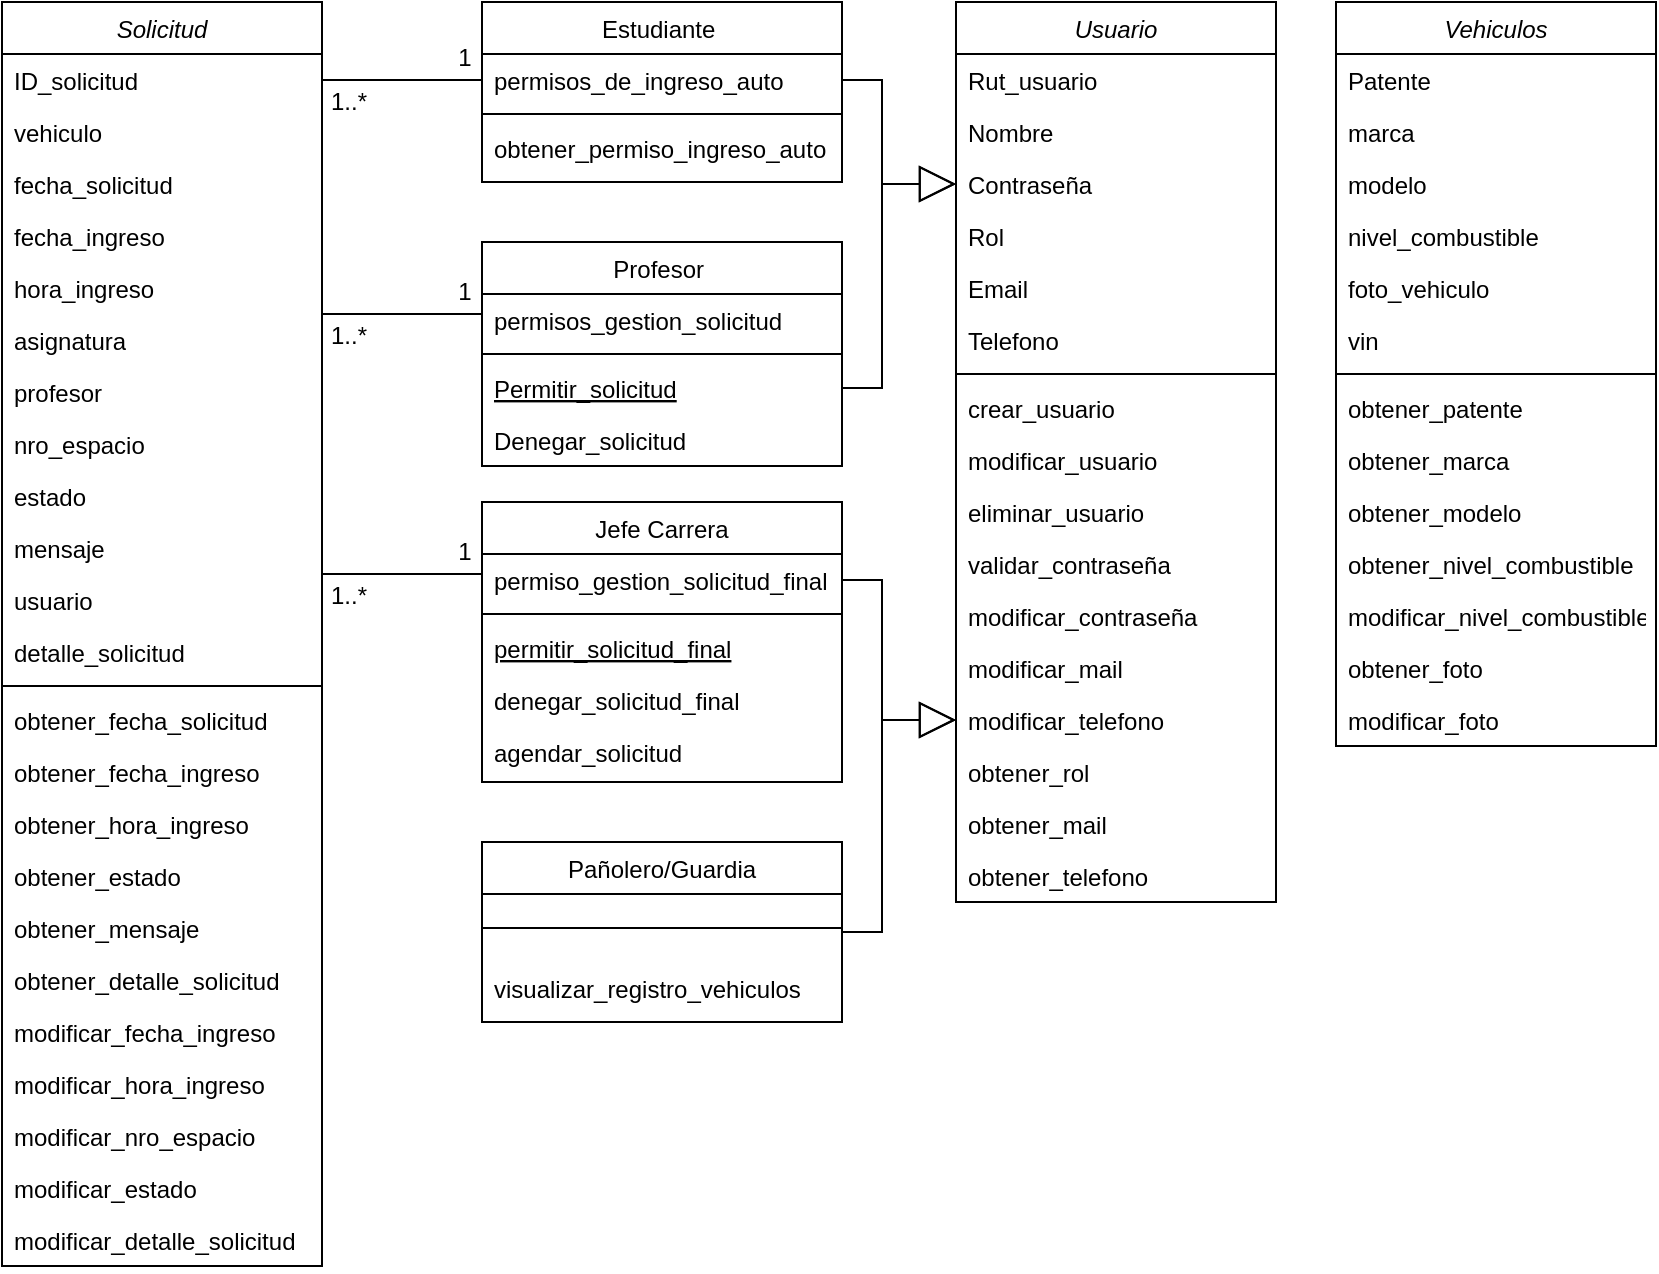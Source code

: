 <mxfile version="24.7.8">
  <diagram id="C5RBs43oDa-KdzZeNtuy" name="Page-1">
    <mxGraphModel dx="373" dy="387" grid="1" gridSize="10" guides="1" tooltips="1" connect="1" arrows="1" fold="1" page="1" pageScale="1" pageWidth="827" pageHeight="1169" math="0" shadow="0">
      <root>
        <mxCell id="WIyWlLk6GJQsqaUBKTNV-0" />
        <mxCell id="WIyWlLk6GJQsqaUBKTNV-1" parent="WIyWlLk6GJQsqaUBKTNV-0" />
        <mxCell id="zkfFHV4jXpPFQw0GAbJ--0" value="Usuario" style="swimlane;fontStyle=2;align=center;verticalAlign=top;childLayout=stackLayout;horizontal=1;startSize=26;horizontalStack=0;resizeParent=1;resizeLast=0;collapsible=1;marginBottom=0;rounded=0;shadow=0;strokeWidth=1;" parent="WIyWlLk6GJQsqaUBKTNV-1" vertex="1">
          <mxGeometry x="477" width="160" height="450" as="geometry">
            <mxRectangle x="230" y="140" width="160" height="26" as="alternateBounds" />
          </mxGeometry>
        </mxCell>
        <mxCell id="zkfFHV4jXpPFQw0GAbJ--1" value="Rut_usuario" style="text;align=left;verticalAlign=top;spacingLeft=4;spacingRight=4;overflow=hidden;rotatable=0;points=[[0,0.5],[1,0.5]];portConstraint=eastwest;" parent="zkfFHV4jXpPFQw0GAbJ--0" vertex="1">
          <mxGeometry y="26" width="160" height="26" as="geometry" />
        </mxCell>
        <mxCell id="zkfFHV4jXpPFQw0GAbJ--2" value="Nombre" style="text;align=left;verticalAlign=top;spacingLeft=4;spacingRight=4;overflow=hidden;rotatable=0;points=[[0,0.5],[1,0.5]];portConstraint=eastwest;rounded=0;shadow=0;html=0;" parent="zkfFHV4jXpPFQw0GAbJ--0" vertex="1">
          <mxGeometry y="52" width="160" height="26" as="geometry" />
        </mxCell>
        <mxCell id="zkfFHV4jXpPFQw0GAbJ--3" value="Contraseña" style="text;align=left;verticalAlign=top;spacingLeft=4;spacingRight=4;overflow=hidden;rotatable=0;points=[[0,0.5],[1,0.5]];portConstraint=eastwest;rounded=0;shadow=0;html=0;" parent="zkfFHV4jXpPFQw0GAbJ--0" vertex="1">
          <mxGeometry y="78" width="160" height="26" as="geometry" />
        </mxCell>
        <mxCell id="AEPmpZOli4dW2N7cKXhk-6" value="Rol" style="text;strokeColor=none;fillColor=none;align=left;verticalAlign=top;spacingLeft=4;spacingRight=4;overflow=hidden;rotatable=0;points=[[0,0.5],[1,0.5]];portConstraint=eastwest;whiteSpace=wrap;html=1;" parent="zkfFHV4jXpPFQw0GAbJ--0" vertex="1">
          <mxGeometry y="104" width="160" height="26" as="geometry" />
        </mxCell>
        <mxCell id="AEPmpZOli4dW2N7cKXhk-7" value="Email" style="text;strokeColor=none;fillColor=none;align=left;verticalAlign=top;spacingLeft=4;spacingRight=4;overflow=hidden;rotatable=0;points=[[0,0.5],[1,0.5]];portConstraint=eastwest;whiteSpace=wrap;html=1;" parent="zkfFHV4jXpPFQw0GAbJ--0" vertex="1">
          <mxGeometry y="130" width="160" height="26" as="geometry" />
        </mxCell>
        <mxCell id="AEPmpZOli4dW2N7cKXhk-8" value="Telefono" style="text;strokeColor=none;fillColor=none;align=left;verticalAlign=top;spacingLeft=4;spacingRight=4;overflow=hidden;rotatable=0;points=[[0,0.5],[1,0.5]];portConstraint=eastwest;whiteSpace=wrap;html=1;" parent="zkfFHV4jXpPFQw0GAbJ--0" vertex="1">
          <mxGeometry y="156" width="160" height="26" as="geometry" />
        </mxCell>
        <mxCell id="zkfFHV4jXpPFQw0GAbJ--4" value="" style="line;html=1;strokeWidth=1;align=left;verticalAlign=middle;spacingTop=-1;spacingLeft=3;spacingRight=3;rotatable=0;labelPosition=right;points=[];portConstraint=eastwest;" parent="zkfFHV4jXpPFQw0GAbJ--0" vertex="1">
          <mxGeometry y="182" width="160" height="8" as="geometry" />
        </mxCell>
        <mxCell id="AEPmpZOli4dW2N7cKXhk-19" value="crear_usuario" style="text;align=left;verticalAlign=top;spacingLeft=4;spacingRight=4;overflow=hidden;rotatable=0;points=[[0,0.5],[1,0.5]];portConstraint=eastwest;" parent="zkfFHV4jXpPFQw0GAbJ--0" vertex="1">
          <mxGeometry y="190" width="160" height="26" as="geometry" />
        </mxCell>
        <mxCell id="AEPmpZOli4dW2N7cKXhk-21" value="modificar_usuario" style="text;align=left;verticalAlign=top;spacingLeft=4;spacingRight=4;overflow=hidden;rotatable=0;points=[[0,0.5],[1,0.5]];portConstraint=eastwest;" parent="zkfFHV4jXpPFQw0GAbJ--0" vertex="1">
          <mxGeometry y="216" width="160" height="26" as="geometry" />
        </mxCell>
        <mxCell id="AEPmpZOli4dW2N7cKXhk-24" value="eliminar_usuario" style="text;align=left;verticalAlign=top;spacingLeft=4;spacingRight=4;overflow=hidden;rotatable=0;points=[[0,0.5],[1,0.5]];portConstraint=eastwest;" parent="zkfFHV4jXpPFQw0GAbJ--0" vertex="1">
          <mxGeometry y="242" width="160" height="26" as="geometry" />
        </mxCell>
        <mxCell id="AEPmpZOli4dW2N7cKXhk-25" value="validar_contraseña" style="text;align=left;verticalAlign=top;spacingLeft=4;spacingRight=4;overflow=hidden;rotatable=0;points=[[0,0.5],[1,0.5]];portConstraint=eastwest;" parent="zkfFHV4jXpPFQw0GAbJ--0" vertex="1">
          <mxGeometry y="268" width="160" height="26" as="geometry" />
        </mxCell>
        <mxCell id="AEPmpZOli4dW2N7cKXhk-23" value="modificar_contraseña" style="text;align=left;verticalAlign=top;spacingLeft=4;spacingRight=4;overflow=hidden;rotatable=0;points=[[0,0.5],[1,0.5]];portConstraint=eastwest;" parent="zkfFHV4jXpPFQw0GAbJ--0" vertex="1">
          <mxGeometry y="294" width="160" height="26" as="geometry" />
        </mxCell>
        <mxCell id="AEPmpZOli4dW2N7cKXhk-26" value="modificar_mail" style="text;align=left;verticalAlign=top;spacingLeft=4;spacingRight=4;overflow=hidden;rotatable=0;points=[[0,0.5],[1,0.5]];portConstraint=eastwest;" parent="zkfFHV4jXpPFQw0GAbJ--0" vertex="1">
          <mxGeometry y="320" width="160" height="26" as="geometry" />
        </mxCell>
        <mxCell id="AEPmpZOli4dW2N7cKXhk-27" value="modificar_telefono" style="text;align=left;verticalAlign=top;spacingLeft=4;spacingRight=4;overflow=hidden;rotatable=0;points=[[0,0.5],[1,0.5]];portConstraint=eastwest;" parent="zkfFHV4jXpPFQw0GAbJ--0" vertex="1">
          <mxGeometry y="346" width="160" height="26" as="geometry" />
        </mxCell>
        <mxCell id="AEPmpZOli4dW2N7cKXhk-20" value="obtener_rol" style="text;align=left;verticalAlign=top;spacingLeft=4;spacingRight=4;overflow=hidden;rotatable=0;points=[[0,0.5],[1,0.5]];portConstraint=eastwest;" parent="zkfFHV4jXpPFQw0GAbJ--0" vertex="1">
          <mxGeometry y="372" width="160" height="26" as="geometry" />
        </mxCell>
        <mxCell id="AEPmpZOli4dW2N7cKXhk-22" value="obtener_mail" style="text;align=left;verticalAlign=top;spacingLeft=4;spacingRight=4;overflow=hidden;rotatable=0;points=[[0,0.5],[1,0.5]];portConstraint=eastwest;" parent="zkfFHV4jXpPFQw0GAbJ--0" vertex="1">
          <mxGeometry y="398" width="160" height="26" as="geometry" />
        </mxCell>
        <mxCell id="zkfFHV4jXpPFQw0GAbJ--5" value="obtener_telefono" style="text;align=left;verticalAlign=top;spacingLeft=4;spacingRight=4;overflow=hidden;rotatable=0;points=[[0,0.5],[1,0.5]];portConstraint=eastwest;" parent="zkfFHV4jXpPFQw0GAbJ--0" vertex="1">
          <mxGeometry y="424" width="160" height="26" as="geometry" />
        </mxCell>
        <mxCell id="zkfFHV4jXpPFQw0GAbJ--6" value="Profesor " style="swimlane;fontStyle=0;align=center;verticalAlign=top;childLayout=stackLayout;horizontal=1;startSize=26;horizontalStack=0;resizeParent=1;resizeLast=0;collapsible=1;marginBottom=0;rounded=0;shadow=0;strokeWidth=1;" parent="WIyWlLk6GJQsqaUBKTNV-1" vertex="1">
          <mxGeometry x="240" y="120" width="180" height="112" as="geometry">
            <mxRectangle x="130" y="380" width="160" height="26" as="alternateBounds" />
          </mxGeometry>
        </mxCell>
        <mxCell id="zkfFHV4jXpPFQw0GAbJ--7" value="permisos_gestion_solicitud" style="text;align=left;verticalAlign=top;spacingLeft=4;spacingRight=4;overflow=hidden;rotatable=0;points=[[0,0.5],[1,0.5]];portConstraint=eastwest;" parent="zkfFHV4jXpPFQw0GAbJ--6" vertex="1">
          <mxGeometry y="26" width="180" height="26" as="geometry" />
        </mxCell>
        <mxCell id="zkfFHV4jXpPFQw0GAbJ--9" value="" style="line;html=1;strokeWidth=1;align=left;verticalAlign=middle;spacingTop=-1;spacingLeft=3;spacingRight=3;rotatable=0;labelPosition=right;points=[];portConstraint=eastwest;" parent="zkfFHV4jXpPFQw0GAbJ--6" vertex="1">
          <mxGeometry y="52" width="180" height="8" as="geometry" />
        </mxCell>
        <mxCell id="zkfFHV4jXpPFQw0GAbJ--10" value="Permitir_solicitud" style="text;align=left;verticalAlign=top;spacingLeft=4;spacingRight=4;overflow=hidden;rotatable=0;points=[[0,0.5],[1,0.5]];portConstraint=eastwest;fontStyle=4" parent="zkfFHV4jXpPFQw0GAbJ--6" vertex="1">
          <mxGeometry y="60" width="180" height="26" as="geometry" />
        </mxCell>
        <mxCell id="zkfFHV4jXpPFQw0GAbJ--11" value="Denegar_solicitud" style="text;align=left;verticalAlign=top;spacingLeft=4;spacingRight=4;overflow=hidden;rotatable=0;points=[[0,0.5],[1,0.5]];portConstraint=eastwest;" parent="zkfFHV4jXpPFQw0GAbJ--6" vertex="1">
          <mxGeometry y="86" width="180" height="26" as="geometry" />
        </mxCell>
        <mxCell id="zkfFHV4jXpPFQw0GAbJ--13" value="Pañolero/Guardia" style="swimlane;fontStyle=0;align=center;verticalAlign=top;childLayout=stackLayout;horizontal=1;startSize=26;horizontalStack=0;resizeParent=1;resizeLast=0;collapsible=1;marginBottom=0;rounded=0;shadow=0;strokeWidth=1;" parent="WIyWlLk6GJQsqaUBKTNV-1" vertex="1">
          <mxGeometry x="240" y="420" width="180" height="90" as="geometry">
            <mxRectangle x="340" y="380" width="170" height="26" as="alternateBounds" />
          </mxGeometry>
        </mxCell>
        <mxCell id="zkfFHV4jXpPFQw0GAbJ--15" value="" style="line;html=1;strokeWidth=1;align=left;verticalAlign=middle;spacingTop=-1;spacingLeft=3;spacingRight=3;rotatable=0;labelPosition=right;points=[];portConstraint=eastwest;" parent="zkfFHV4jXpPFQw0GAbJ--13" vertex="1">
          <mxGeometry y="26" width="180" height="34" as="geometry" />
        </mxCell>
        <mxCell id="AEPmpZOli4dW2N7cKXhk-40" value="visualizar_registro_vehiculos" style="text;align=left;verticalAlign=top;spacingLeft=4;spacingRight=4;overflow=hidden;rotatable=0;points=[[0,0.5],[1,0.5]];portConstraint=eastwest;" parent="zkfFHV4jXpPFQw0GAbJ--13" vertex="1">
          <mxGeometry y="60" width="180" height="26" as="geometry" />
        </mxCell>
        <mxCell id="zkfFHV4jXpPFQw0GAbJ--17" value="Estudiante " style="swimlane;fontStyle=0;align=center;verticalAlign=top;childLayout=stackLayout;horizontal=1;startSize=26;horizontalStack=0;resizeParent=1;resizeLast=0;collapsible=1;marginBottom=0;rounded=0;shadow=0;strokeWidth=1;" parent="WIyWlLk6GJQsqaUBKTNV-1" vertex="1">
          <mxGeometry x="240" width="180" height="90" as="geometry">
            <mxRectangle x="550" y="140" width="160" height="26" as="alternateBounds" />
          </mxGeometry>
        </mxCell>
        <mxCell id="zkfFHV4jXpPFQw0GAbJ--22" value="permisos_de_ingreso_auto" style="text;align=left;verticalAlign=top;spacingLeft=4;spacingRight=4;overflow=hidden;rotatable=0;points=[[0,0.5],[1,0.5]];portConstraint=eastwest;rounded=0;shadow=0;html=0;" parent="zkfFHV4jXpPFQw0GAbJ--17" vertex="1">
          <mxGeometry y="26" width="180" height="26" as="geometry" />
        </mxCell>
        <mxCell id="zkfFHV4jXpPFQw0GAbJ--23" value="" style="line;html=1;strokeWidth=1;align=left;verticalAlign=middle;spacingTop=-1;spacingLeft=3;spacingRight=3;rotatable=0;labelPosition=right;points=[];portConstraint=eastwest;" parent="zkfFHV4jXpPFQw0GAbJ--17" vertex="1">
          <mxGeometry y="52" width="180" height="8" as="geometry" />
        </mxCell>
        <mxCell id="zkfFHV4jXpPFQw0GAbJ--25" value="obtener_permiso_ingreso_auto" style="text;align=left;verticalAlign=top;spacingLeft=4;spacingRight=4;overflow=hidden;rotatable=0;points=[[0,0.5],[1,0.5]];portConstraint=eastwest;" parent="zkfFHV4jXpPFQw0GAbJ--17" vertex="1">
          <mxGeometry y="60" width="180" height="26" as="geometry" />
        </mxCell>
        <mxCell id="AEPmpZOli4dW2N7cKXhk-4" value="" style="endArrow=block;endSize=16;endFill=0;html=1;rounded=0;exitX=1;exitY=0.5;exitDx=0;exitDy=0;entryX=0;entryY=0.5;entryDx=0;entryDy=0;edgeStyle=orthogonalEdgeStyle;" parent="WIyWlLk6GJQsqaUBKTNV-1" source="zkfFHV4jXpPFQw0GAbJ--22" target="zkfFHV4jXpPFQw0GAbJ--3" edge="1">
          <mxGeometry width="160" relative="1" as="geometry">
            <mxPoint x="357" y="39" as="sourcePoint" />
            <mxPoint x="637" y="300" as="targetPoint" />
            <Array as="points">
              <mxPoint x="440" y="39" />
              <mxPoint x="440" y="91" />
            </Array>
          </mxGeometry>
        </mxCell>
        <mxCell id="AEPmpZOli4dW2N7cKXhk-31" value="Jefe Carrera" style="swimlane;fontStyle=0;align=center;verticalAlign=top;childLayout=stackLayout;horizontal=1;startSize=26;horizontalStack=0;resizeParent=1;resizeLast=0;collapsible=1;marginBottom=0;rounded=0;shadow=0;strokeWidth=1;" parent="WIyWlLk6GJQsqaUBKTNV-1" vertex="1">
          <mxGeometry x="240" y="250" width="180" height="140" as="geometry">
            <mxRectangle x="130" y="380" width="160" height="26" as="alternateBounds" />
          </mxGeometry>
        </mxCell>
        <mxCell id="AEPmpZOli4dW2N7cKXhk-32" value="permiso_gestion_solicitud_final" style="text;align=left;verticalAlign=top;spacingLeft=4;spacingRight=4;overflow=hidden;rotatable=0;points=[[0,0.5],[1,0.5]];portConstraint=eastwest;" parent="AEPmpZOli4dW2N7cKXhk-31" vertex="1">
          <mxGeometry y="26" width="180" height="26" as="geometry" />
        </mxCell>
        <mxCell id="AEPmpZOli4dW2N7cKXhk-33" value="" style="line;html=1;strokeWidth=1;align=left;verticalAlign=middle;spacingTop=-1;spacingLeft=3;spacingRight=3;rotatable=0;labelPosition=right;points=[];portConstraint=eastwest;" parent="AEPmpZOli4dW2N7cKXhk-31" vertex="1">
          <mxGeometry y="52" width="180" height="8" as="geometry" />
        </mxCell>
        <mxCell id="AEPmpZOli4dW2N7cKXhk-34" value="permitir_solicitud_final" style="text;align=left;verticalAlign=top;spacingLeft=4;spacingRight=4;overflow=hidden;rotatable=0;points=[[0,0.5],[1,0.5]];portConstraint=eastwest;fontStyle=4" parent="AEPmpZOli4dW2N7cKXhk-31" vertex="1">
          <mxGeometry y="60" width="180" height="26" as="geometry" />
        </mxCell>
        <mxCell id="AEPmpZOli4dW2N7cKXhk-35" value="denegar_solicitud_final" style="text;align=left;verticalAlign=top;spacingLeft=4;spacingRight=4;overflow=hidden;rotatable=0;points=[[0,0.5],[1,0.5]];portConstraint=eastwest;" parent="AEPmpZOli4dW2N7cKXhk-31" vertex="1">
          <mxGeometry y="86" width="180" height="26" as="geometry" />
        </mxCell>
        <mxCell id="AEPmpZOli4dW2N7cKXhk-37" value="agendar_solicitud" style="text;align=left;verticalAlign=top;spacingLeft=4;spacingRight=4;overflow=hidden;rotatable=0;points=[[0,0.5],[1,0.5]];portConstraint=eastwest;" parent="AEPmpZOli4dW2N7cKXhk-31" vertex="1">
          <mxGeometry y="112" width="180" height="26" as="geometry" />
        </mxCell>
        <mxCell id="AEPmpZOli4dW2N7cKXhk-38" value="" style="endArrow=block;endSize=16;endFill=0;html=1;rounded=0;entryX=0;entryY=0.5;entryDx=0;entryDy=0;exitX=1;exitY=0.5;exitDx=0;exitDy=0;edgeStyle=orthogonalEdgeStyle;" parent="WIyWlLk6GJQsqaUBKTNV-1" source="AEPmpZOli4dW2N7cKXhk-32" target="AEPmpZOli4dW2N7cKXhk-27" edge="1">
          <mxGeometry width="160" relative="1" as="geometry">
            <mxPoint x="377" y="346" as="sourcePoint" />
            <mxPoint x="537" y="346" as="targetPoint" />
            <Array as="points">
              <mxPoint x="440" y="289" />
              <mxPoint x="440" y="359" />
            </Array>
          </mxGeometry>
        </mxCell>
        <mxCell id="AEPmpZOli4dW2N7cKXhk-41" value="" style="endArrow=block;endSize=16;endFill=0;html=1;rounded=0;exitX=1;exitY=0.5;exitDx=0;exitDy=0;entryX=0;entryY=0.5;entryDx=0;entryDy=0;edgeStyle=orthogonalEdgeStyle;" parent="WIyWlLk6GJQsqaUBKTNV-1" source="zkfFHV4jXpPFQw0GAbJ--13" target="AEPmpZOli4dW2N7cKXhk-27" edge="1">
          <mxGeometry width="160" relative="1" as="geometry">
            <mxPoint x="397" y="490" as="sourcePoint" />
            <mxPoint x="557" y="490" as="targetPoint" />
            <Array as="points">
              <mxPoint x="440" y="465" />
              <mxPoint x="440" y="359" />
            </Array>
          </mxGeometry>
        </mxCell>
        <mxCell id="AEPmpZOli4dW2N7cKXhk-61" value="Solicitud" style="swimlane;fontStyle=2;align=center;verticalAlign=top;childLayout=stackLayout;horizontal=1;startSize=26;horizontalStack=0;resizeParent=1;resizeLast=0;collapsible=1;marginBottom=0;rounded=0;shadow=0;strokeWidth=1;" parent="WIyWlLk6GJQsqaUBKTNV-1" vertex="1">
          <mxGeometry width="160" height="632" as="geometry">
            <mxRectangle x="230" y="140" width="160" height="26" as="alternateBounds" />
          </mxGeometry>
        </mxCell>
        <mxCell id="AEPmpZOli4dW2N7cKXhk-62" value="ID_solicitud " style="text;align=left;verticalAlign=top;spacingLeft=4;spacingRight=4;overflow=hidden;rotatable=0;points=[[0,0.5],[1,0.5]];portConstraint=eastwest;" parent="AEPmpZOli4dW2N7cKXhk-61" vertex="1">
          <mxGeometry y="26" width="160" height="26" as="geometry" />
        </mxCell>
        <mxCell id="AEPmpZOli4dW2N7cKXhk-63" value="vehiculo" style="text;align=left;verticalAlign=top;spacingLeft=4;spacingRight=4;overflow=hidden;rotatable=0;points=[[0,0.5],[1,0.5]];portConstraint=eastwest;rounded=0;shadow=0;html=0;" parent="AEPmpZOli4dW2N7cKXhk-61" vertex="1">
          <mxGeometry y="52" width="160" height="26" as="geometry" />
        </mxCell>
        <mxCell id="AEPmpZOli4dW2N7cKXhk-64" value="fecha_solicitud" style="text;align=left;verticalAlign=top;spacingLeft=4;spacingRight=4;overflow=hidden;rotatable=0;points=[[0,0.5],[1,0.5]];portConstraint=eastwest;rounded=0;shadow=0;html=0;" parent="AEPmpZOli4dW2N7cKXhk-61" vertex="1">
          <mxGeometry y="78" width="160" height="26" as="geometry" />
        </mxCell>
        <mxCell id="AEPmpZOli4dW2N7cKXhk-66" value="fecha_ingreso" style="text;strokeColor=none;fillColor=none;align=left;verticalAlign=top;spacingLeft=4;spacingRight=4;overflow=hidden;rotatable=0;points=[[0,0.5],[1,0.5]];portConstraint=eastwest;whiteSpace=wrap;html=1;" parent="AEPmpZOli4dW2N7cKXhk-61" vertex="1">
          <mxGeometry y="104" width="160" height="26" as="geometry" />
        </mxCell>
        <mxCell id="AEPmpZOli4dW2N7cKXhk-104" value="hora_ingreso" style="text;strokeColor=none;fillColor=none;align=left;verticalAlign=top;spacingLeft=4;spacingRight=4;overflow=hidden;rotatable=0;points=[[0,0.5],[1,0.5]];portConstraint=eastwest;whiteSpace=wrap;html=1;" parent="AEPmpZOli4dW2N7cKXhk-61" vertex="1">
          <mxGeometry y="130" width="160" height="26" as="geometry" />
        </mxCell>
        <mxCell id="AEPmpZOli4dW2N7cKXhk-65" value="asignatura" style="text;strokeColor=none;fillColor=none;align=left;verticalAlign=top;spacingLeft=4;spacingRight=4;overflow=hidden;rotatable=0;points=[[0,0.5],[1,0.5]];portConstraint=eastwest;whiteSpace=wrap;html=1;" parent="AEPmpZOli4dW2N7cKXhk-61" vertex="1">
          <mxGeometry y="156" width="160" height="26" as="geometry" />
        </mxCell>
        <mxCell id="AEPmpZOli4dW2N7cKXhk-101" value="profesor" style="text;strokeColor=none;fillColor=none;align=left;verticalAlign=top;spacingLeft=4;spacingRight=4;overflow=hidden;rotatable=0;points=[[0,0.5],[1,0.5]];portConstraint=eastwest;whiteSpace=wrap;html=1;" parent="AEPmpZOli4dW2N7cKXhk-61" vertex="1">
          <mxGeometry y="182" width="160" height="26" as="geometry" />
        </mxCell>
        <mxCell id="AEPmpZOli4dW2N7cKXhk-102" value="nro_espacio" style="text;strokeColor=none;fillColor=none;align=left;verticalAlign=top;spacingLeft=4;spacingRight=4;overflow=hidden;rotatable=0;points=[[0,0.5],[1,0.5]];portConstraint=eastwest;whiteSpace=wrap;html=1;" parent="AEPmpZOli4dW2N7cKXhk-61" vertex="1">
          <mxGeometry y="208" width="160" height="26" as="geometry" />
        </mxCell>
        <mxCell id="AEPmpZOli4dW2N7cKXhk-100" value="estado" style="text;strokeColor=none;fillColor=none;align=left;verticalAlign=top;spacingLeft=4;spacingRight=4;overflow=hidden;rotatable=0;points=[[0,0.5],[1,0.5]];portConstraint=eastwest;whiteSpace=wrap;html=1;" parent="AEPmpZOli4dW2N7cKXhk-61" vertex="1">
          <mxGeometry y="234" width="160" height="26" as="geometry" />
        </mxCell>
        <mxCell id="AEPmpZOli4dW2N7cKXhk-99" value="mensaje" style="text;strokeColor=none;fillColor=none;align=left;verticalAlign=top;spacingLeft=4;spacingRight=4;overflow=hidden;rotatable=0;points=[[0,0.5],[1,0.5]];portConstraint=eastwest;whiteSpace=wrap;html=1;" parent="AEPmpZOli4dW2N7cKXhk-61" vertex="1">
          <mxGeometry y="260" width="160" height="26" as="geometry" />
        </mxCell>
        <mxCell id="AEPmpZOli4dW2N7cKXhk-103" value="usuario" style="text;strokeColor=none;fillColor=none;align=left;verticalAlign=top;spacingLeft=4;spacingRight=4;overflow=hidden;rotatable=0;points=[[0,0.5],[1,0.5]];portConstraint=eastwest;whiteSpace=wrap;html=1;" parent="AEPmpZOli4dW2N7cKXhk-61" vertex="1">
          <mxGeometry y="286" width="160" height="26" as="geometry" />
        </mxCell>
        <mxCell id="AEPmpZOli4dW2N7cKXhk-67" value="detalle_solicitud" style="text;strokeColor=none;fillColor=none;align=left;verticalAlign=top;spacingLeft=4;spacingRight=4;overflow=hidden;rotatable=0;points=[[0,0.5],[1,0.5]];portConstraint=eastwest;whiteSpace=wrap;html=1;" parent="AEPmpZOli4dW2N7cKXhk-61" vertex="1">
          <mxGeometry y="312" width="160" height="26" as="geometry" />
        </mxCell>
        <mxCell id="AEPmpZOli4dW2N7cKXhk-69" value="" style="line;html=1;strokeWidth=1;align=left;verticalAlign=middle;spacingTop=-1;spacingLeft=3;spacingRight=3;rotatable=0;labelPosition=right;points=[];portConstraint=eastwest;" parent="AEPmpZOli4dW2N7cKXhk-61" vertex="1">
          <mxGeometry y="338" width="160" height="8" as="geometry" />
        </mxCell>
        <mxCell id="AEPmpZOli4dW2N7cKXhk-72" value="obtener_fecha_solicitud" style="text;align=left;verticalAlign=top;spacingLeft=4;spacingRight=4;overflow=hidden;rotatable=0;points=[[0,0.5],[1,0.5]];portConstraint=eastwest;" parent="AEPmpZOli4dW2N7cKXhk-61" vertex="1">
          <mxGeometry y="346" width="160" height="26" as="geometry" />
        </mxCell>
        <mxCell id="AEPmpZOli4dW2N7cKXhk-70" value="obtener_fecha_ingreso" style="text;align=left;verticalAlign=top;spacingLeft=4;spacingRight=4;overflow=hidden;rotatable=0;points=[[0,0.5],[1,0.5]];portConstraint=eastwest;" parent="AEPmpZOli4dW2N7cKXhk-61" vertex="1">
          <mxGeometry y="372" width="160" height="26" as="geometry" />
        </mxCell>
        <mxCell id="AEPmpZOli4dW2N7cKXhk-71" value="obtener_hora_ingreso" style="text;align=left;verticalAlign=top;spacingLeft=4;spacingRight=4;overflow=hidden;rotatable=0;points=[[0,0.5],[1,0.5]];portConstraint=eastwest;" parent="AEPmpZOli4dW2N7cKXhk-61" vertex="1">
          <mxGeometry y="398" width="160" height="26" as="geometry" />
        </mxCell>
        <mxCell id="AEPmpZOli4dW2N7cKXhk-73" value="obtener_estado" style="text;align=left;verticalAlign=top;spacingLeft=4;spacingRight=4;overflow=hidden;rotatable=0;points=[[0,0.5],[1,0.5]];portConstraint=eastwest;" parent="AEPmpZOli4dW2N7cKXhk-61" vertex="1">
          <mxGeometry y="424" width="160" height="26" as="geometry" />
        </mxCell>
        <mxCell id="AEPmpZOli4dW2N7cKXhk-74" value="obtener_mensaje" style="text;align=left;verticalAlign=top;spacingLeft=4;spacingRight=4;overflow=hidden;rotatable=0;points=[[0,0.5],[1,0.5]];portConstraint=eastwest;" parent="AEPmpZOli4dW2N7cKXhk-61" vertex="1">
          <mxGeometry y="450" width="160" height="26" as="geometry" />
        </mxCell>
        <mxCell id="AEPmpZOli4dW2N7cKXhk-75" value="obtener_detalle_solicitud" style="text;align=left;verticalAlign=top;spacingLeft=4;spacingRight=4;overflow=hidden;rotatable=0;points=[[0,0.5],[1,0.5]];portConstraint=eastwest;" parent="AEPmpZOli4dW2N7cKXhk-61" vertex="1">
          <mxGeometry y="476" width="160" height="26" as="geometry" />
        </mxCell>
        <mxCell id="AEPmpZOli4dW2N7cKXhk-76" value="modificar_fecha_ingreso" style="text;align=left;verticalAlign=top;spacingLeft=4;spacingRight=4;overflow=hidden;rotatable=0;points=[[0,0.5],[1,0.5]];portConstraint=eastwest;" parent="AEPmpZOli4dW2N7cKXhk-61" vertex="1">
          <mxGeometry y="502" width="160" height="26" as="geometry" />
        </mxCell>
        <mxCell id="AEPmpZOli4dW2N7cKXhk-77" value="modificar_hora_ingreso" style="text;align=left;verticalAlign=top;spacingLeft=4;spacingRight=4;overflow=hidden;rotatable=0;points=[[0,0.5],[1,0.5]];portConstraint=eastwest;" parent="AEPmpZOli4dW2N7cKXhk-61" vertex="1">
          <mxGeometry y="528" width="160" height="26" as="geometry" />
        </mxCell>
        <mxCell id="AEPmpZOli4dW2N7cKXhk-98" value="modificar_nro_espacio" style="text;align=left;verticalAlign=top;spacingLeft=4;spacingRight=4;overflow=hidden;rotatable=0;points=[[0,0.5],[1,0.5]];portConstraint=eastwest;" parent="AEPmpZOli4dW2N7cKXhk-61" vertex="1">
          <mxGeometry y="554" width="160" height="26" as="geometry" />
        </mxCell>
        <mxCell id="AEPmpZOli4dW2N7cKXhk-78" value="modificar_estado" style="text;align=left;verticalAlign=top;spacingLeft=4;spacingRight=4;overflow=hidden;rotatable=0;points=[[0,0.5],[1,0.5]];portConstraint=eastwest;" parent="AEPmpZOli4dW2N7cKXhk-61" vertex="1">
          <mxGeometry y="580" width="160" height="26" as="geometry" />
        </mxCell>
        <mxCell id="AEPmpZOli4dW2N7cKXhk-79" value="modificar_detalle_solicitud" style="text;align=left;verticalAlign=top;spacingLeft=4;spacingRight=4;overflow=hidden;rotatable=0;points=[[0,0.5],[1,0.5]];portConstraint=eastwest;" parent="AEPmpZOli4dW2N7cKXhk-61" vertex="1">
          <mxGeometry y="606" width="160" height="26" as="geometry" />
        </mxCell>
        <mxCell id="AEPmpZOli4dW2N7cKXhk-30" value="" style="endArrow=block;endSize=16;endFill=0;html=1;rounded=0;entryX=0;entryY=0.5;entryDx=0;entryDy=0;exitX=1;exitY=0.5;exitDx=0;exitDy=0;edgeStyle=orthogonalEdgeStyle;" parent="WIyWlLk6GJQsqaUBKTNV-1" source="zkfFHV4jXpPFQw0GAbJ--10" target="zkfFHV4jXpPFQw0GAbJ--3" edge="1">
          <mxGeometry width="160" relative="1" as="geometry">
            <mxPoint x="377" y="181" as="sourcePoint" />
            <mxPoint x="477" y="90" as="targetPoint" />
            <Array as="points">
              <mxPoint x="440" y="193" />
              <mxPoint x="440" y="91" />
            </Array>
          </mxGeometry>
        </mxCell>
        <mxCell id="AEPmpZOli4dW2N7cKXhk-80" value="Vehiculos" style="swimlane;fontStyle=2;align=center;verticalAlign=top;childLayout=stackLayout;horizontal=1;startSize=26;horizontalStack=0;resizeParent=1;resizeLast=0;collapsible=1;marginBottom=0;rounded=0;shadow=0;strokeWidth=1;" parent="WIyWlLk6GJQsqaUBKTNV-1" vertex="1">
          <mxGeometry x="667" width="160" height="372" as="geometry">
            <mxRectangle x="230" y="140" width="160" height="26" as="alternateBounds" />
          </mxGeometry>
        </mxCell>
        <mxCell id="AEPmpZOli4dW2N7cKXhk-81" value="Patente " style="text;align=left;verticalAlign=top;spacingLeft=4;spacingRight=4;overflow=hidden;rotatable=0;points=[[0,0.5],[1,0.5]];portConstraint=eastwest;" parent="AEPmpZOli4dW2N7cKXhk-80" vertex="1">
          <mxGeometry y="26" width="160" height="26" as="geometry" />
        </mxCell>
        <mxCell id="AEPmpZOli4dW2N7cKXhk-82" value="marca" style="text;align=left;verticalAlign=top;spacingLeft=4;spacingRight=4;overflow=hidden;rotatable=0;points=[[0,0.5],[1,0.5]];portConstraint=eastwest;rounded=0;shadow=0;html=0;" parent="AEPmpZOli4dW2N7cKXhk-80" vertex="1">
          <mxGeometry y="52" width="160" height="26" as="geometry" />
        </mxCell>
        <mxCell id="AEPmpZOli4dW2N7cKXhk-83" value="modelo" style="text;align=left;verticalAlign=top;spacingLeft=4;spacingRight=4;overflow=hidden;rotatable=0;points=[[0,0.5],[1,0.5]];portConstraint=eastwest;rounded=0;shadow=0;html=0;" parent="AEPmpZOli4dW2N7cKXhk-80" vertex="1">
          <mxGeometry y="78" width="160" height="26" as="geometry" />
        </mxCell>
        <mxCell id="AEPmpZOli4dW2N7cKXhk-84" value="nivel_combustible" style="text;strokeColor=none;fillColor=none;align=left;verticalAlign=top;spacingLeft=4;spacingRight=4;overflow=hidden;rotatable=0;points=[[0,0.5],[1,0.5]];portConstraint=eastwest;whiteSpace=wrap;html=1;" parent="AEPmpZOli4dW2N7cKXhk-80" vertex="1">
          <mxGeometry y="104" width="160" height="26" as="geometry" />
        </mxCell>
        <mxCell id="AEPmpZOli4dW2N7cKXhk-85" value="foto_vehiculo" style="text;strokeColor=none;fillColor=none;align=left;verticalAlign=top;spacingLeft=4;spacingRight=4;overflow=hidden;rotatable=0;points=[[0,0.5],[1,0.5]];portConstraint=eastwest;whiteSpace=wrap;html=1;" parent="AEPmpZOli4dW2N7cKXhk-80" vertex="1">
          <mxGeometry y="130" width="160" height="26" as="geometry" />
        </mxCell>
        <mxCell id="AEPmpZOli4dW2N7cKXhk-86" value="vin" style="text;strokeColor=none;fillColor=none;align=left;verticalAlign=top;spacingLeft=4;spacingRight=4;overflow=hidden;rotatable=0;points=[[0,0.5],[1,0.5]];portConstraint=eastwest;whiteSpace=wrap;html=1;" parent="AEPmpZOli4dW2N7cKXhk-80" vertex="1">
          <mxGeometry y="156" width="160" height="26" as="geometry" />
        </mxCell>
        <mxCell id="AEPmpZOli4dW2N7cKXhk-87" value="" style="line;html=1;strokeWidth=1;align=left;verticalAlign=middle;spacingTop=-1;spacingLeft=3;spacingRight=3;rotatable=0;labelPosition=right;points=[];portConstraint=eastwest;" parent="AEPmpZOli4dW2N7cKXhk-80" vertex="1">
          <mxGeometry y="182" width="160" height="8" as="geometry" />
        </mxCell>
        <mxCell id="AEPmpZOli4dW2N7cKXhk-88" value="obtener_patente" style="text;align=left;verticalAlign=top;spacingLeft=4;spacingRight=4;overflow=hidden;rotatable=0;points=[[0,0.5],[1,0.5]];portConstraint=eastwest;" parent="AEPmpZOli4dW2N7cKXhk-80" vertex="1">
          <mxGeometry y="190" width="160" height="26" as="geometry" />
        </mxCell>
        <mxCell id="AEPmpZOli4dW2N7cKXhk-89" value="obtener_marca" style="text;align=left;verticalAlign=top;spacingLeft=4;spacingRight=4;overflow=hidden;rotatable=0;points=[[0,0.5],[1,0.5]];portConstraint=eastwest;" parent="AEPmpZOli4dW2N7cKXhk-80" vertex="1">
          <mxGeometry y="216" width="160" height="26" as="geometry" />
        </mxCell>
        <mxCell id="AEPmpZOli4dW2N7cKXhk-90" value="obtener_modelo" style="text;align=left;verticalAlign=top;spacingLeft=4;spacingRight=4;overflow=hidden;rotatable=0;points=[[0,0.5],[1,0.5]];portConstraint=eastwest;" parent="AEPmpZOli4dW2N7cKXhk-80" vertex="1">
          <mxGeometry y="242" width="160" height="26" as="geometry" />
        </mxCell>
        <mxCell id="AEPmpZOli4dW2N7cKXhk-91" value="obtener_nivel_combustible" style="text;align=left;verticalAlign=top;spacingLeft=4;spacingRight=4;overflow=hidden;rotatable=0;points=[[0,0.5],[1,0.5]];portConstraint=eastwest;" parent="AEPmpZOli4dW2N7cKXhk-80" vertex="1">
          <mxGeometry y="268" width="160" height="26" as="geometry" />
        </mxCell>
        <mxCell id="AEPmpZOli4dW2N7cKXhk-92" value="modificar_nivel_combustible" style="text;align=left;verticalAlign=top;spacingLeft=4;spacingRight=4;overflow=hidden;rotatable=0;points=[[0,0.5],[1,0.5]];portConstraint=eastwest;" parent="AEPmpZOli4dW2N7cKXhk-80" vertex="1">
          <mxGeometry y="294" width="160" height="26" as="geometry" />
        </mxCell>
        <mxCell id="AEPmpZOli4dW2N7cKXhk-93" value="obtener_foto" style="text;align=left;verticalAlign=top;spacingLeft=4;spacingRight=4;overflow=hidden;rotatable=0;points=[[0,0.5],[1,0.5]];portConstraint=eastwest;" parent="AEPmpZOli4dW2N7cKXhk-80" vertex="1">
          <mxGeometry y="320" width="160" height="26" as="geometry" />
        </mxCell>
        <mxCell id="AEPmpZOli4dW2N7cKXhk-94" value="modificar_foto" style="text;align=left;verticalAlign=top;spacingLeft=4;spacingRight=4;overflow=hidden;rotatable=0;points=[[0,0.5],[1,0.5]];portConstraint=eastwest;" parent="AEPmpZOli4dW2N7cKXhk-80" vertex="1">
          <mxGeometry y="346" width="160" height="26" as="geometry" />
        </mxCell>
        <mxCell id="vBzN3tZpcap-TTZxw3AA-0" value="" style="endArrow=none;endFill=0;html=1;align=left;verticalAlign=top;rounded=0;entryX=1;entryY=0.5;entryDx=0;entryDy=0;exitX=0;exitY=0.5;exitDx=0;exitDy=0;" edge="1" parent="WIyWlLk6GJQsqaUBKTNV-1" source="zkfFHV4jXpPFQw0GAbJ--22" target="AEPmpZOli4dW2N7cKXhk-62">
          <mxGeometry x="-1" relative="1" as="geometry">
            <mxPoint x="210" y="70" as="sourcePoint" />
            <mxPoint x="430" y="120" as="targetPoint" />
          </mxGeometry>
        </mxCell>
        <mxCell id="vBzN3tZpcap-TTZxw3AA-2" value="1..*" style="text;html=1;align=center;verticalAlign=middle;resizable=0;points=[];autosize=1;strokeColor=none;fillColor=none;" vertex="1" parent="WIyWlLk6GJQsqaUBKTNV-1">
          <mxGeometry x="153" y="35" width="40" height="30" as="geometry" />
        </mxCell>
        <mxCell id="vBzN3tZpcap-TTZxw3AA-3" value="1" style="text;html=1;align=center;verticalAlign=middle;resizable=0;points=[];autosize=1;strokeColor=none;fillColor=none;" vertex="1" parent="WIyWlLk6GJQsqaUBKTNV-1">
          <mxGeometry x="216" y="13" width="30" height="30" as="geometry" />
        </mxCell>
        <mxCell id="vBzN3tZpcap-TTZxw3AA-4" value="" style="endArrow=none;endFill=0;html=1;align=left;verticalAlign=top;rounded=0;entryX=1;entryY=0.5;entryDx=0;entryDy=0;exitX=0;exitY=0.5;exitDx=0;exitDy=0;" edge="1" parent="WIyWlLk6GJQsqaUBKTNV-1">
          <mxGeometry x="-1" relative="1" as="geometry">
            <mxPoint x="240" y="156" as="sourcePoint" />
            <mxPoint x="160" y="156" as="targetPoint" />
          </mxGeometry>
        </mxCell>
        <mxCell id="vBzN3tZpcap-TTZxw3AA-5" value="1..*" style="text;html=1;align=center;verticalAlign=middle;resizable=0;points=[];autosize=1;strokeColor=none;fillColor=none;" vertex="1" parent="WIyWlLk6GJQsqaUBKTNV-1">
          <mxGeometry x="153" y="152" width="40" height="30" as="geometry" />
        </mxCell>
        <mxCell id="vBzN3tZpcap-TTZxw3AA-6" value="1" style="text;html=1;align=center;verticalAlign=middle;resizable=0;points=[];autosize=1;strokeColor=none;fillColor=none;" vertex="1" parent="WIyWlLk6GJQsqaUBKTNV-1">
          <mxGeometry x="216" y="130" width="30" height="30" as="geometry" />
        </mxCell>
        <mxCell id="vBzN3tZpcap-TTZxw3AA-10" value="" style="endArrow=none;endFill=0;html=1;align=left;verticalAlign=top;rounded=0;entryX=1;entryY=0.5;entryDx=0;entryDy=0;exitX=0;exitY=0.5;exitDx=0;exitDy=0;" edge="1" parent="WIyWlLk6GJQsqaUBKTNV-1">
          <mxGeometry x="-1" relative="1" as="geometry">
            <mxPoint x="240" y="286" as="sourcePoint" />
            <mxPoint x="160" y="286" as="targetPoint" />
          </mxGeometry>
        </mxCell>
        <mxCell id="vBzN3tZpcap-TTZxw3AA-11" value="1..*" style="text;html=1;align=center;verticalAlign=middle;resizable=0;points=[];autosize=1;strokeColor=none;fillColor=none;" vertex="1" parent="WIyWlLk6GJQsqaUBKTNV-1">
          <mxGeometry x="153" y="282" width="40" height="30" as="geometry" />
        </mxCell>
        <mxCell id="vBzN3tZpcap-TTZxw3AA-12" value="1" style="text;html=1;align=center;verticalAlign=middle;resizable=0;points=[];autosize=1;strokeColor=none;fillColor=none;" vertex="1" parent="WIyWlLk6GJQsqaUBKTNV-1">
          <mxGeometry x="216" y="260" width="30" height="30" as="geometry" />
        </mxCell>
      </root>
    </mxGraphModel>
  </diagram>
</mxfile>
